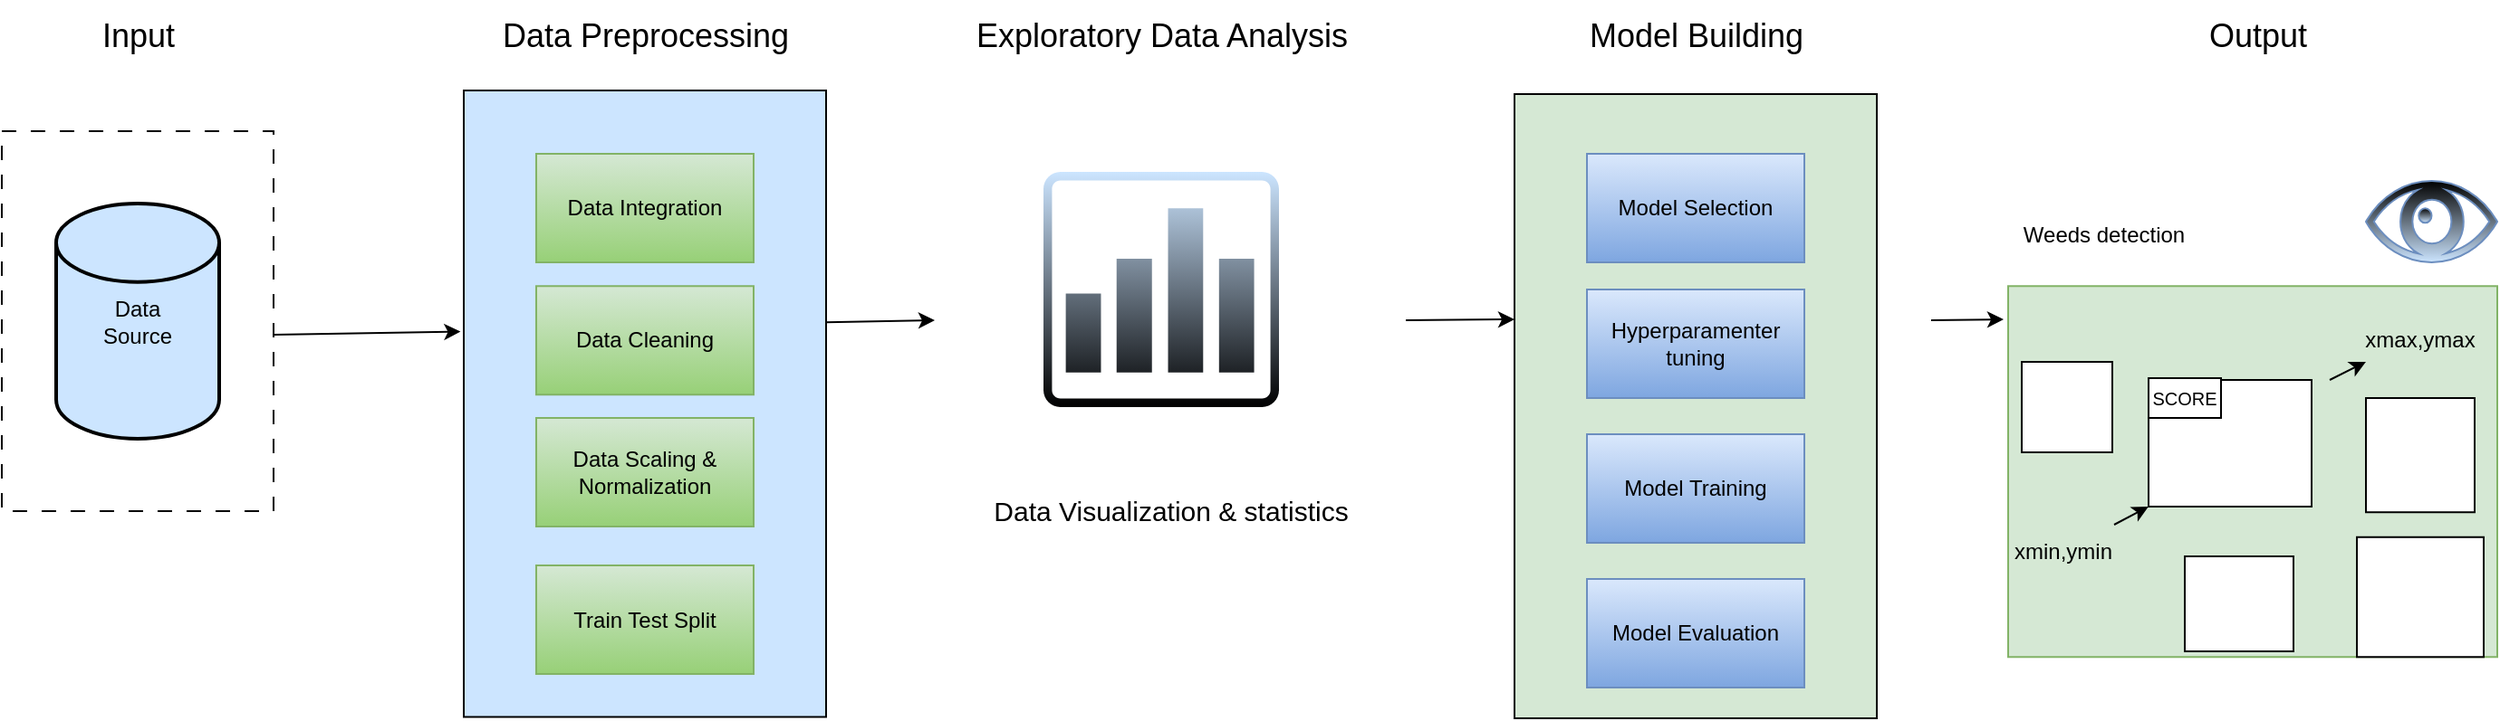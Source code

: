 <mxfile version="24.4.13" type="device">
  <diagram name="Page-1" id="ezT19UBOzeM8hbLXeuVA">
    <mxGraphModel dx="1426" dy="785" grid="1" gridSize="10" guides="1" tooltips="1" connect="1" arrows="1" fold="1" page="1" pageScale="1" pageWidth="1654" pageHeight="2336" math="0" shadow="0">
      <root>
        <mxCell id="0" />
        <mxCell id="1" parent="0" />
        <mxCell id="KIe1Nf1kpFy4A9aI_nfE-39" value="" style="rounded=0;whiteSpace=wrap;html=1;fillColor=#d5e8d4;strokeColor=#82b366;" parent="1" vertex="1">
          <mxGeometry x="1202.5" y="278.13" width="270" height="205" as="geometry" />
        </mxCell>
        <mxCell id="KIe1Nf1kpFy4A9aI_nfE-5" value="" style="rounded=0;whiteSpace=wrap;html=1;dashed=1;dashPattern=8 8;fillColor=none;" parent="1" vertex="1">
          <mxGeometry x="95" y="192.5" width="150" height="210" as="geometry" />
        </mxCell>
        <mxCell id="KIe1Nf1kpFy4A9aI_nfE-2" value="Data&lt;div&gt;Source&lt;/div&gt;" style="strokeWidth=2;html=1;shape=mxgraph.flowchart.database;whiteSpace=wrap;fillColor=#CCE5FF;" parent="1" vertex="1">
          <mxGeometry x="125" y="232.5" width="90" height="130" as="geometry" />
        </mxCell>
        <mxCell id="KIe1Nf1kpFy4A9aI_nfE-6" value="Input" style="text;html=1;align=center;verticalAlign=middle;resizable=0;points=[];autosize=1;strokeColor=none;fillColor=none;fontSize=18;" parent="1" vertex="1">
          <mxGeometry x="140" y="120" width="60" height="40" as="geometry" />
        </mxCell>
        <mxCell id="KIe1Nf1kpFy4A9aI_nfE-7" value="" style="rounded=0;whiteSpace=wrap;html=1;rotation=-90;fillColor=#CCE5FF;" parent="1" vertex="1">
          <mxGeometry x="276.88" y="243.13" width="346.25" height="200" as="geometry" />
        </mxCell>
        <mxCell id="KIe1Nf1kpFy4A9aI_nfE-8" value="Data Preprocessing" style="text;html=1;align=center;verticalAlign=middle;resizable=0;points=[];autosize=1;strokeColor=none;fillColor=none;fontSize=18;" parent="1" vertex="1">
          <mxGeometry x="360" y="120" width="180" height="40" as="geometry" />
        </mxCell>
        <mxCell id="KIe1Nf1kpFy4A9aI_nfE-9" value="&lt;font style=&quot;font-size: 18px;&quot;&gt;Exploratory Data Analysis&lt;/font&gt;" style="text;html=1;align=center;verticalAlign=middle;resizable=0;points=[];autosize=1;strokeColor=none;fillColor=none;" parent="1" vertex="1">
          <mxGeometry x="620" y="120" width="230" height="40" as="geometry" />
        </mxCell>
        <mxCell id="KIe1Nf1kpFy4A9aI_nfE-10" value="" style="rounded=0;whiteSpace=wrap;html=1;rotation=-90;fillColor=#D5E8D4;" parent="1" vertex="1">
          <mxGeometry x="857.5" y="244.5" width="345" height="200" as="geometry" />
        </mxCell>
        <mxCell id="KIe1Nf1kpFy4A9aI_nfE-14" value="Model Selection" style="rounded=0;whiteSpace=wrap;html=1;fillColor=#dae8fc;gradientColor=#7ea6e0;strokeColor=#6c8ebf;" parent="1" vertex="1">
          <mxGeometry x="970" y="205" width="120" height="60" as="geometry" />
        </mxCell>
        <mxCell id="KIe1Nf1kpFy4A9aI_nfE-15" value="Data Cleaning" style="rounded=0;whiteSpace=wrap;html=1;fillColor=#d5e8d4;gradientColor=#97d077;strokeColor=#82b366;" parent="1" vertex="1">
          <mxGeometry x="390" y="278.13" width="120" height="60" as="geometry" />
        </mxCell>
        <mxCell id="KIe1Nf1kpFy4A9aI_nfE-16" value="Train Test Split" style="rounded=0;whiteSpace=wrap;html=1;fillColor=#d5e8d4;gradientColor=#97d077;strokeColor=#82b366;" parent="1" vertex="1">
          <mxGeometry x="390" y="432.5" width="120" height="60" as="geometry" />
        </mxCell>
        <mxCell id="KIe1Nf1kpFy4A9aI_nfE-17" value="Data Scaling &amp;amp;&lt;div&gt;Normalization&lt;/div&gt;" style="rounded=0;whiteSpace=wrap;html=1;fillColor=#d5e8d4;gradientColor=#97d077;strokeColor=#82b366;" parent="1" vertex="1">
          <mxGeometry x="390" y="351" width="120" height="60" as="geometry" />
        </mxCell>
        <mxCell id="KIe1Nf1kpFy4A9aI_nfE-19" value="Data Integration" style="rounded=0;whiteSpace=wrap;html=1;fillColor=#d5e8d4;gradientColor=#97d077;strokeColor=#82b366;" parent="1" vertex="1">
          <mxGeometry x="390" y="205" width="120" height="60" as="geometry" />
        </mxCell>
        <mxCell id="KIe1Nf1kpFy4A9aI_nfE-23" value="" style="shape=mxgraph.signs.healthcare.eye;html=1;pointerEvents=1;fillColor=#000000;strokeColor=#6c8ebf;verticalLabelPosition=bottom;verticalAlign=top;align=center;sketch=0;gradientColor=#CCE5FF;" parent="1" vertex="1">
          <mxGeometry x="1400" y="220" width="72.5" height="45" as="geometry" />
        </mxCell>
        <mxCell id="KIe1Nf1kpFy4A9aI_nfE-24" value="" style="sketch=0;pointerEvents=1;shadow=0;dashed=0;html=1;strokeColor=none;fillColor=#CCE5FF;aspect=fixed;labelPosition=center;verticalLabelPosition=bottom;verticalAlign=top;align=center;outlineConnect=0;shape=mxgraph.vvd.vrealize_log_insight;gradientColor=default;" parent="1" vertex="1">
          <mxGeometry x="670" y="215" width="130" height="130" as="geometry" />
        </mxCell>
        <mxCell id="KIe1Nf1kpFy4A9aI_nfE-25" value="Hyperparamenter tuning" style="rounded=0;whiteSpace=wrap;html=1;fillColor=#dae8fc;gradientColor=#7ea6e0;strokeColor=#6c8ebf;" parent="1" vertex="1">
          <mxGeometry x="970" y="280" width="120" height="60" as="geometry" />
        </mxCell>
        <mxCell id="KIe1Nf1kpFy4A9aI_nfE-26" value="Model Training" style="rounded=0;whiteSpace=wrap;html=1;fillColor=#dae8fc;gradientColor=#7ea6e0;strokeColor=#6c8ebf;" parent="1" vertex="1">
          <mxGeometry x="970" y="360" width="120" height="60" as="geometry" />
        </mxCell>
        <mxCell id="KIe1Nf1kpFy4A9aI_nfE-27" value="Model Evaluation" style="rounded=0;whiteSpace=wrap;html=1;fillColor=#dae8fc;gradientColor=#7ea6e0;strokeColor=#6c8ebf;" parent="1" vertex="1">
          <mxGeometry x="970" y="440" width="120" height="60" as="geometry" />
        </mxCell>
        <mxCell id="KIe1Nf1kpFy4A9aI_nfE-28" value="&lt;font style=&quot;font-size: 15px;&quot;&gt;Data Visualization &amp;amp; statistics&lt;/font&gt;" style="text;html=1;align=center;verticalAlign=middle;resizable=0;points=[];autosize=1;strokeColor=none;fillColor=none;" parent="1" vertex="1">
          <mxGeometry x="630" y="386.88" width="220" height="30" as="geometry" />
        </mxCell>
        <mxCell id="KIe1Nf1kpFy4A9aI_nfE-29" value="" style="rounded=0;whiteSpace=wrap;html=1;" parent="1" vertex="1">
          <mxGeometry x="1280" y="330" width="90" height="70" as="geometry" />
        </mxCell>
        <mxCell id="KIe1Nf1kpFy4A9aI_nfE-31" value="xmin,ymin" style="text;html=1;align=center;verticalAlign=middle;whiteSpace=wrap;rounded=0;" parent="1" vertex="1">
          <mxGeometry x="1202.5" y="410" width="60" height="30" as="geometry" />
        </mxCell>
        <mxCell id="KIe1Nf1kpFy4A9aI_nfE-32" value="xmax,ymax" style="text;html=1;align=center;verticalAlign=middle;whiteSpace=wrap;rounded=0;" parent="1" vertex="1">
          <mxGeometry x="1400" y="295" width="60" height="25" as="geometry" />
        </mxCell>
        <mxCell id="KIe1Nf1kpFy4A9aI_nfE-34" value="" style="endArrow=classic;html=1;rounded=0;entryX=0;entryY=1;entryDx=0;entryDy=0;" parent="1" source="KIe1Nf1kpFy4A9aI_nfE-31" target="KIe1Nf1kpFy4A9aI_nfE-29" edge="1">
          <mxGeometry width="50" height="50" relative="1" as="geometry">
            <mxPoint x="1262.5" y="400" as="sourcePoint" />
            <mxPoint x="1312.5" y="350" as="targetPoint" />
          </mxGeometry>
        </mxCell>
        <mxCell id="KIe1Nf1kpFy4A9aI_nfE-35" value="" style="endArrow=classic;html=1;rounded=0;entryX=0;entryY=1;entryDx=0;entryDy=0;" parent="1" target="KIe1Nf1kpFy4A9aI_nfE-32" edge="1">
          <mxGeometry width="50" height="50" relative="1" as="geometry">
            <mxPoint x="1380" y="330" as="sourcePoint" />
            <mxPoint x="1430" y="280" as="targetPoint" />
          </mxGeometry>
        </mxCell>
        <mxCell id="KIe1Nf1kpFy4A9aI_nfE-36" value="&lt;font style=&quot;font-size: 10px;&quot;&gt;SCORE&lt;/font&gt;" style="rounded=0;whiteSpace=wrap;html=1;" parent="1" vertex="1">
          <mxGeometry x="1280" y="329" width="40" height="22" as="geometry" />
        </mxCell>
        <mxCell id="KIe1Nf1kpFy4A9aI_nfE-37" value="" style="shape=image;html=1;verticalAlign=top;verticalLabelPosition=bottom;labelBackgroundColor=#ffffff;imageAspect=0;aspect=fixed;image=https://cdn1.iconfinder.com/data/icons/icons-for-a-site-1/64/advantage_eco_friendly-128.png" parent="1" vertex="1">
          <mxGeometry x="1306" y="351" width="49" height="49" as="geometry" />
        </mxCell>
        <mxCell id="KIe1Nf1kpFy4A9aI_nfE-47" value="" style="rounded=0;whiteSpace=wrap;html=1;" parent="1" vertex="1">
          <mxGeometry x="1300" y="427.5" width="60" height="52.5" as="geometry" />
        </mxCell>
        <mxCell id="KIe1Nf1kpFy4A9aI_nfE-42" value="" style="shape=image;html=1;verticalAlign=top;verticalLabelPosition=bottom;labelBackgroundColor=#ffffff;imageAspect=0;aspect=fixed;image=https://cdn1.iconfinder.com/data/icons/icons-for-a-site-1/64/advantage_eco_friendly-128.png" parent="1" vertex="1">
          <mxGeometry x="1310" y="432.5" width="39.5" height="39.5" as="geometry" />
        </mxCell>
        <mxCell id="KIe1Nf1kpFy4A9aI_nfE-48" value="" style="rounded=0;whiteSpace=wrap;html=1;" parent="1" vertex="1">
          <mxGeometry x="1395" y="416.88" width="70" height="66.25" as="geometry" />
        </mxCell>
        <mxCell id="KIe1Nf1kpFy4A9aI_nfE-43" value="" style="shape=image;html=1;verticalAlign=top;verticalLabelPosition=bottom;labelBackgroundColor=#ffffff;imageAspect=0;aspect=fixed;image=https://cdn1.iconfinder.com/data/icons/icons-for-a-site-1/64/advantage_eco_friendly-128.png" parent="1" vertex="1">
          <mxGeometry x="1405.5" y="421" width="49" height="49" as="geometry" />
        </mxCell>
        <mxCell id="KIe1Nf1kpFy4A9aI_nfE-49" value="" style="rounded=0;whiteSpace=wrap;html=1;" parent="1" vertex="1">
          <mxGeometry x="1210" y="320" width="50" height="50" as="geometry" />
        </mxCell>
        <mxCell id="KIe1Nf1kpFy4A9aI_nfE-44" value="" style="shape=image;html=1;verticalAlign=top;verticalLabelPosition=bottom;labelBackgroundColor=#ffffff;imageAspect=0;aspect=fixed;image=https://cdn1.iconfinder.com/data/icons/icons-for-a-site-1/64/advantage_eco_friendly-128.png" parent="1" vertex="1">
          <mxGeometry x="1210" y="320" width="49" height="49" as="geometry" />
        </mxCell>
        <mxCell id="KIe1Nf1kpFy4A9aI_nfE-50" value="" style="rounded=0;whiteSpace=wrap;html=1;" parent="1" vertex="1">
          <mxGeometry x="1400" y="340" width="60" height="63.12" as="geometry" />
        </mxCell>
        <mxCell id="KIe1Nf1kpFy4A9aI_nfE-41" value="" style="shape=image;html=1;verticalAlign=top;verticalLabelPosition=bottom;labelBackgroundColor=#ffffff;imageAspect=0;aspect=fixed;image=https://cdn1.iconfinder.com/data/icons/icons-for-a-site-1/64/advantage_eco_friendly-128.png" parent="1" vertex="1">
          <mxGeometry x="1405.5" y="345.5" width="49" height="49" as="geometry" />
        </mxCell>
        <mxCell id="KIe1Nf1kpFy4A9aI_nfE-51" value="&lt;span style=&quot;font-size: 18px;&quot;&gt;Model Building&lt;/span&gt;" style="text;html=1;align=center;verticalAlign=middle;resizable=0;points=[];autosize=1;strokeColor=none;fillColor=none;" parent="1" vertex="1">
          <mxGeometry x="960" y="120" width="140" height="40" as="geometry" />
        </mxCell>
        <mxCell id="KIe1Nf1kpFy4A9aI_nfE-52" value="&lt;span style=&quot;font-size: 18px;&quot;&gt;Output&lt;/span&gt;" style="text;html=1;align=center;verticalAlign=middle;resizable=0;points=[];autosize=1;strokeColor=none;fillColor=none;" parent="1" vertex="1">
          <mxGeometry x="1300" y="120" width="80" height="40" as="geometry" />
        </mxCell>
        <mxCell id="KIe1Nf1kpFy4A9aI_nfE-53" value="Weeds detection" style="text;html=1;align=center;verticalAlign=middle;resizable=0;points=[];autosize=1;strokeColor=none;fillColor=none;" parent="1" vertex="1">
          <mxGeometry x="1200" y="235" width="110" height="30" as="geometry" />
        </mxCell>
        <mxCell id="KIe1Nf1kpFy4A9aI_nfE-54" value="" style="endArrow=classic;html=1;rounded=0;entryX=0.615;entryY=-0.009;entryDx=0;entryDy=0;entryPerimeter=0;" parent="1" target="KIe1Nf1kpFy4A9aI_nfE-7" edge="1">
          <mxGeometry width="50" height="50" relative="1" as="geometry">
            <mxPoint x="245" y="305" as="sourcePoint" />
            <mxPoint x="295" y="255" as="targetPoint" />
          </mxGeometry>
        </mxCell>
        <mxCell id="KIe1Nf1kpFy4A9aI_nfE-55" value="" style="endArrow=classic;html=1;rounded=0;" parent="1" edge="1">
          <mxGeometry width="50" height="50" relative="1" as="geometry">
            <mxPoint x="550" y="298.09" as="sourcePoint" />
            <mxPoint x="610" y="297" as="targetPoint" />
          </mxGeometry>
        </mxCell>
        <mxCell id="KIe1Nf1kpFy4A9aI_nfE-56" value="" style="endArrow=classic;html=1;rounded=0;entryX=0.615;entryY=-0.009;entryDx=0;entryDy=0;entryPerimeter=0;" parent="1" edge="1">
          <mxGeometry width="50" height="50" relative="1" as="geometry">
            <mxPoint x="870" y="297" as="sourcePoint" />
            <mxPoint x="930" y="296.5" as="targetPoint" />
          </mxGeometry>
        </mxCell>
        <mxCell id="KIe1Nf1kpFy4A9aI_nfE-57" value="" style="endArrow=classic;html=1;rounded=0;entryX=0.615;entryY=-0.009;entryDx=0;entryDy=0;entryPerimeter=0;" parent="1" edge="1">
          <mxGeometry width="50" height="50" relative="1" as="geometry">
            <mxPoint x="1160" y="297" as="sourcePoint" />
            <mxPoint x="1200" y="296.5" as="targetPoint" />
          </mxGeometry>
        </mxCell>
      </root>
    </mxGraphModel>
  </diagram>
</mxfile>

